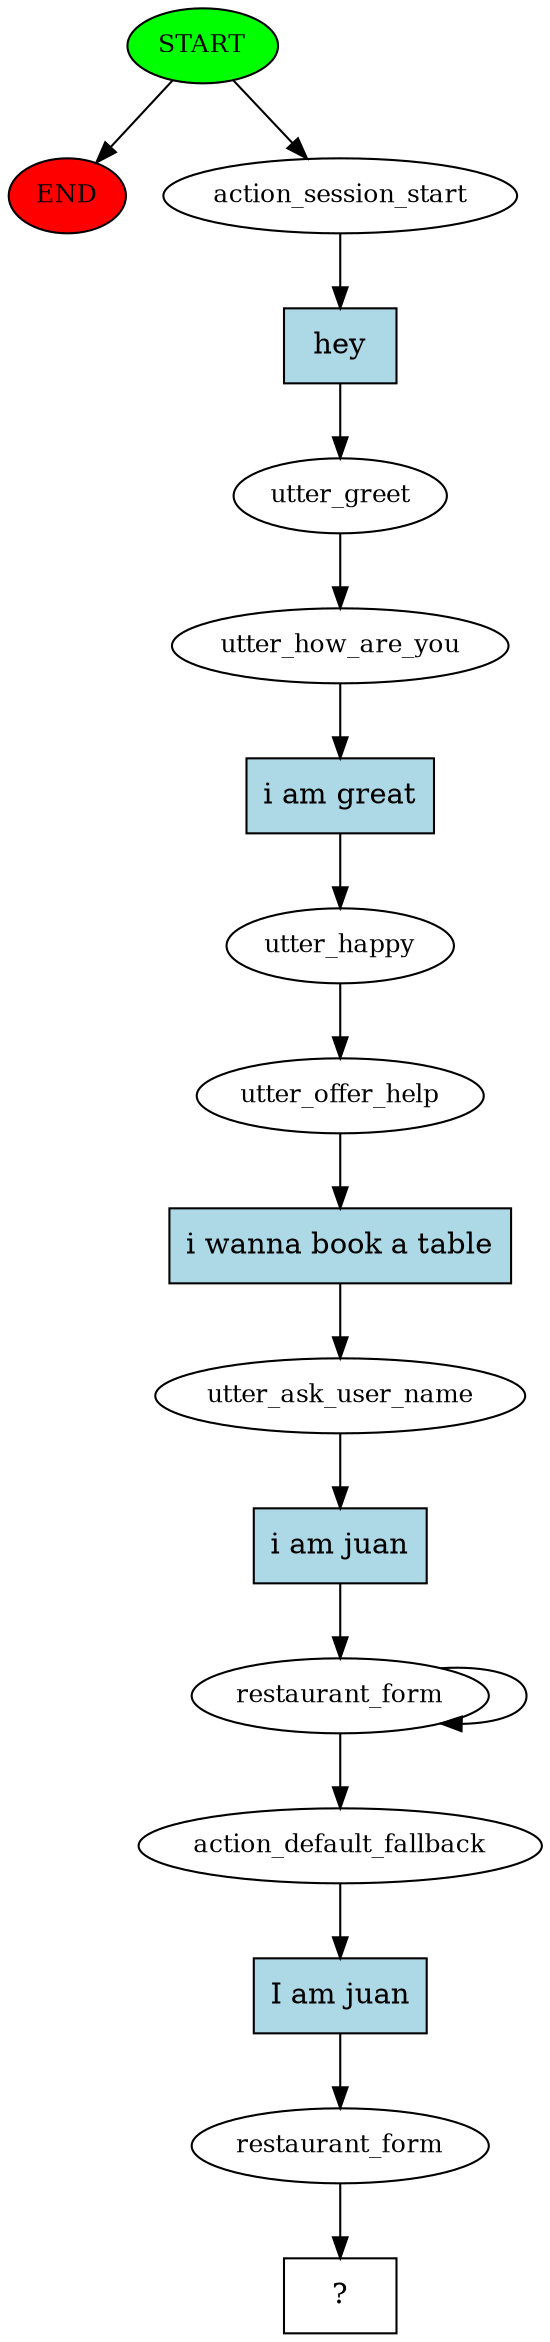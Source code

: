 digraph  {
0 [class="start active", fillcolor=green, fontsize=12, label=START, style=filled];
"-1" [class=end, fillcolor=red, fontsize=12, label=END, style=filled];
1 [class=active, fontsize=12, label=action_session_start];
2 [class=active, fontsize=12, label=utter_greet];
3 [class=active, fontsize=12, label=utter_how_are_you];
4 [class=active, fontsize=12, label=utter_happy];
5 [class=active, fontsize=12, label=utter_offer_help];
6 [class=active, fontsize=12, label=utter_ask_user_name];
7 [class=active, fontsize=12, label=restaurant_form];
9 [class=active, fontsize=12, label=action_default_fallback];
10 [class=active, fontsize=12, label=restaurant_form];
11 [class="intent dashed active", label="  ?  ", shape=rect];
12 [class="intent active", fillcolor=lightblue, label=hey, shape=rect, style=filled];
13 [class="intent active", fillcolor=lightblue, label="i am great", shape=rect, style=filled];
14 [class="intent active", fillcolor=lightblue, label="i wanna book a table", shape=rect, style=filled];
15 [class="intent active", fillcolor=lightblue, label="i am juan", shape=rect, style=filled];
16 [class="intent active", fillcolor=lightblue, label="I am juan", shape=rect, style=filled];
0 -> "-1"  [class="", key=NONE, label=""];
0 -> 1  [class=active, key=NONE, label=""];
1 -> 12  [class=active, key=0];
2 -> 3  [class=active, key=NONE, label=""];
3 -> 13  [class=active, key=0];
4 -> 5  [class=active, key=NONE, label=""];
5 -> 14  [class=active, key=0];
6 -> 15  [class=active, key=0];
7 -> 9  [class=active, key=NONE, label=""];
7 -> 7  [class=active, key=NONE, label=""];
9 -> 16  [class=active, key=0];
10 -> 11  [class=active, key=NONE, label=""];
12 -> 2  [class=active, key=0];
13 -> 4  [class=active, key=0];
14 -> 6  [class=active, key=0];
15 -> 7  [class=active, key=0];
16 -> 10  [class=active, key=0];
}
